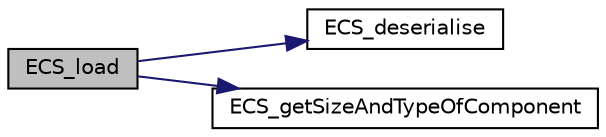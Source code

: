digraph "ECS_load"
{
 // LATEX_PDF_SIZE
  edge [fontname="Helvetica",fontsize="10",labelfontname="Helvetica",labelfontsize="10"];
  node [fontname="Helvetica",fontsize="10",shape=record];
  rankdir="LR";
  Node1 [label="ECS_load",height=0.2,width=0.4,color="black", fillcolor="grey75", style="filled", fontcolor="black",tooltip=" "];
  Node1 -> Node2 [color="midnightblue",fontsize="10",style="solid"];
  Node2 [label="ECS_deserialise",height=0.2,width=0.4,color="black", fillcolor="white", style="filled",URL="$_e_c_s_8c.html#a19541577aec48c0861e5933c6e665c6d",tooltip=" "];
  Node1 -> Node3 [color="midnightblue",fontsize="10",style="solid"];
  Node3 [label="ECS_getSizeAndTypeOfComponent",height=0.2,width=0.4,color="black", fillcolor="white", style="filled",URL="$_e_c_s_8c.html#abbd0af0b96da7d9033e545d9204fd371",tooltip=" "];
}

